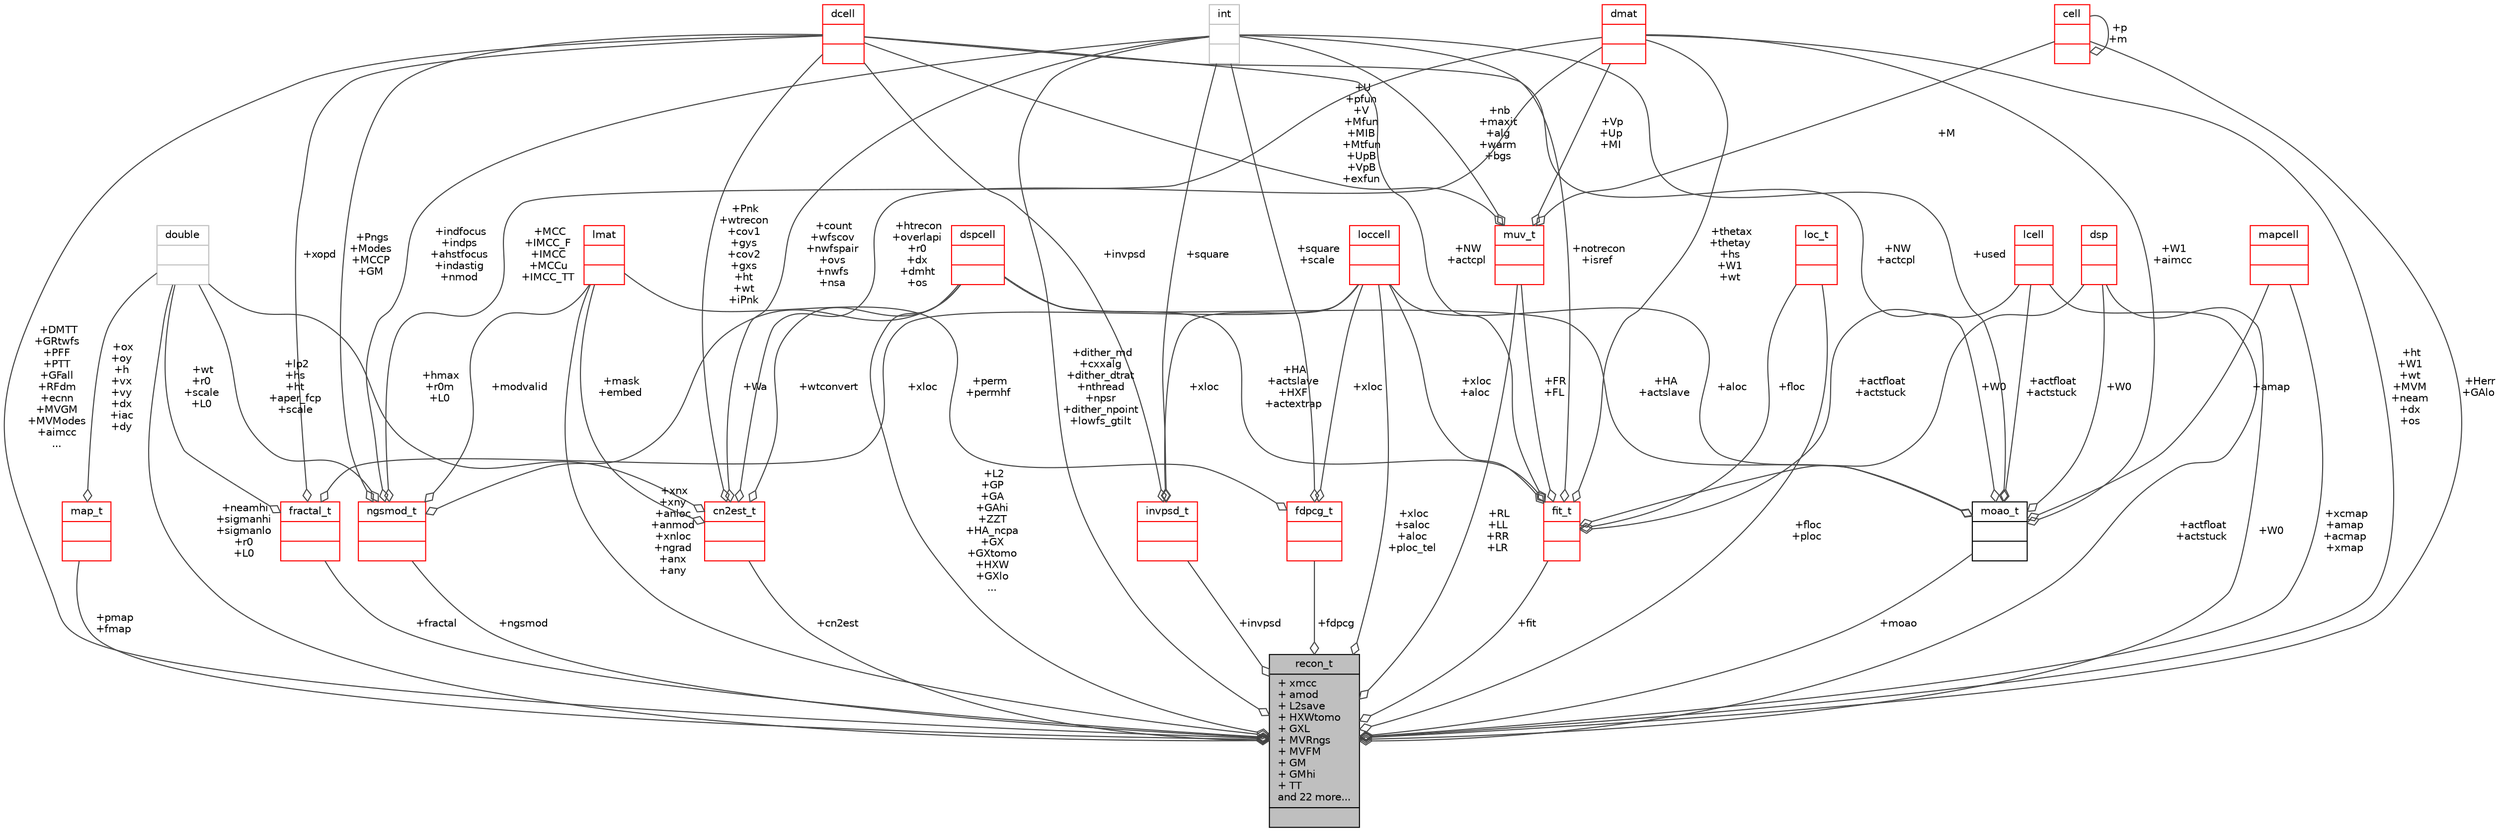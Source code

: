 digraph "recon_t"
{
 // INTERACTIVE_SVG=YES
  bgcolor="transparent";
  edge [fontname="Helvetica",fontsize="10",labelfontname="Helvetica",labelfontsize="10"];
  node [fontname="Helvetica",fontsize="10",shape=record];
  Node183 [label="{recon_t\n|+ xmcc\l+ amod\l+ L2save\l+ HXWtomo\l+ GXL\l+ MVRngs\l+ MVFM\l+ GM\l+ GMhi\l+ TT\land 22 more...\l|}",height=0.2,width=0.4,color="black", fillcolor="grey75", style="filled", fontcolor="black"];
  Node184 -> Node183 [color="grey25",fontsize="10",style="solid",label=" +DMTT\n+GRtwfs\n+PFF\n+PTT\n+GFall\n+RFdm\n+ecnn\n+MVGM\n+MVModes\n+aimcc\n..." ,arrowhead="odiamond",fontname="Helvetica"];
  Node184 [label="{dcell\n||}",height=0.2,width=0.4,color="red",URL="$type_8h.html#structdcell"];
  Node186 -> Node183 [color="grey25",fontsize="10",style="solid",label=" +xloc\n+saloc\n+aloc\n+ploc_tel" ,arrowhead="odiamond",fontname="Helvetica"];
  Node186 [label="{loccell\n||}",height=0.2,width=0.4,color="red",URL="$type_8h.html#structloccell"];
  Node188 -> Node183 [color="grey25",fontsize="10",style="solid",label=" +L2\n+GP\n+GA\n+GAhi\n+ZZT\n+HA_ncpa\n+GX\n+GXtomo\n+HXW\n+GXlo\n..." ,arrowhead="odiamond",fontname="Helvetica"];
  Node188 [label="{dspcell\n||}",height=0.2,width=0.4,color="red",URL="$type_8h.html#structdspcell"];
  Node190 -> Node183 [color="grey25",fontsize="10",style="solid",label=" +Herr\n+GAlo" ,arrowhead="odiamond",fontname="Helvetica"];
  Node190 [label="{cell\n||}",height=0.2,width=0.4,color="red",URL="$type_8h.html#structcell"];
  Node190 -> Node190 [color="grey25",fontsize="10",style="solid",label=" +p\n+m" ,arrowhead="odiamond",fontname="Helvetica"];
  Node200 -> Node183 [color="grey25",fontsize="10",style="solid",label=" +neamhi\n+sigmanhi\n+sigmanlo\n+r0\n+L0" ,arrowhead="odiamond",fontname="Helvetica"];
  Node200 [label="{double\n||}",height=0.2,width=0.4,color="grey75"];
  Node201 -> Node183 [color="grey25",fontsize="10",style="solid",label=" +cn2est" ,arrowhead="odiamond",fontname="Helvetica"];
  Node201 [label="{cn2est_t\n||}",height=0.2,width=0.4,color="red",URL="$cn2est_8h.html#structcn2est__t"];
  Node184 -> Node201 [color="grey25",fontsize="10",style="solid",label=" +Pnk\n+wtrecon\n+cov1\n+gys\n+cov2\n+gxs\n+ht\n+wt\n+iPnk" ,arrowhead="odiamond",fontname="Helvetica"];
  Node188 -> Node201 [color="grey25",fontsize="10",style="solid",label=" +wtconvert" ,arrowhead="odiamond",fontname="Helvetica"];
  Node200 -> Node201 [color="grey25",fontsize="10",style="solid",label=" +hmax\n+r0m\n+L0" ,arrowhead="odiamond",fontname="Helvetica"];
  Node202 -> Node201 [color="grey25",fontsize="10",style="solid",label=" +mask\n+embed" ,arrowhead="odiamond",fontname="Helvetica"];
  Node202 [label="{lmat\n||}",height=0.2,width=0.4,color="red",URL="$type_8h.html#structlmat"];
  Node193 -> Node201 [color="grey25",fontsize="10",style="solid",label=" +count\n+wfscov\n+nwfspair\n+ovs\n+nwfs\n+nsa" ,arrowhead="odiamond",fontname="Helvetica"];
  Node193 [label="{int\n||}",height=0.2,width=0.4,color="grey75"];
  Node205 -> Node201 [color="grey25",fontsize="10",style="solid",label=" +htrecon\n+overlapi\n+r0\n+dx\n+dmht\n+os" ,arrowhead="odiamond",fontname="Helvetica"];
  Node205 [label="{dmat\n||}",height=0.2,width=0.4,color="red",URL="$type_8h.html#structdmat"];
  Node209 -> Node183 [color="grey25",fontsize="10",style="solid",label=" +ngsmod" ,arrowhead="odiamond",fontname="Helvetica"];
  Node209 [label="{ngsmod_t\n||}",height=0.2,width=0.4,color="red",URL="$maos_2types_8h.html#structngsmod__t"];
  Node184 -> Node209 [color="grey25",fontsize="10",style="solid",label=" +Pngs\n+Modes\n+MCCP\n+GM" ,arrowhead="odiamond",fontname="Helvetica"];
  Node188 -> Node209 [color="grey25",fontsize="10",style="solid",label=" +Wa" ,arrowhead="odiamond",fontname="Helvetica"];
  Node200 -> Node209 [color="grey25",fontsize="10",style="solid",label=" +lp2\n+hs\n+ht\n+aper_fcp\n+scale" ,arrowhead="odiamond",fontname="Helvetica"];
  Node202 -> Node209 [color="grey25",fontsize="10",style="solid",label=" +modvalid" ,arrowhead="odiamond",fontname="Helvetica"];
  Node193 -> Node209 [color="grey25",fontsize="10",style="solid",label=" +indfocus\n+indps\n+ahstfocus\n+indastig\n+nmod" ,arrowhead="odiamond",fontname="Helvetica"];
  Node205 -> Node209 [color="grey25",fontsize="10",style="solid",label=" +MCC\n+IMCC_F\n+IMCC\n+MCCu\n+IMCC_TT" ,arrowhead="odiamond",fontname="Helvetica"];
  Node212 -> Node183 [color="grey25",fontsize="10",style="solid",label=" +moao" ,arrowhead="odiamond",fontname="Helvetica"];
  Node212 [label="{moao_t\n||}",height=0.2,width=0.4,color="black",URL="$maos_2types_8h.html#structmoao__t"];
  Node184 -> Node212 [color="grey25",fontsize="10",style="solid",label=" +NW\n+actcpl" ,arrowhead="odiamond",fontname="Helvetica"];
  Node186 -> Node212 [color="grey25",fontsize="10",style="solid",label=" +aloc" ,arrowhead="odiamond",fontname="Helvetica"];
  Node188 -> Node212 [color="grey25",fontsize="10",style="solid",label=" +HA\n+actslave" ,arrowhead="odiamond",fontname="Helvetica"];
  Node213 -> Node212 [color="grey25",fontsize="10",style="solid",label=" +actfloat\n+actstuck" ,arrowhead="odiamond",fontname="Helvetica"];
  Node213 [label="{lcell\n||}",height=0.2,width=0.4,color="red",URL="$type_8h.html#structlcell"];
  Node193 -> Node212 [color="grey25",fontsize="10",style="solid",label=" +used" ,arrowhead="odiamond",fontname="Helvetica"];
  Node205 -> Node212 [color="grey25",fontsize="10",style="solid",label=" +W1\n+aimcc" ,arrowhead="odiamond",fontname="Helvetica"];
  Node215 -> Node212 [color="grey25",fontsize="10",style="solid",label=" +amap" ,arrowhead="odiamond",fontname="Helvetica"];
  Node215 [label="{mapcell\n||}",height=0.2,width=0.4,color="red",URL="$type_8h.html#structmapcell"];
  Node217 -> Node212 [color="grey25",fontsize="10",style="solid",label=" +W0" ,arrowhead="odiamond",fontname="Helvetica"];
  Node217 [label="{dsp\n||}",height=0.2,width=0.4,color="red",URL="$type_8h.html#structdsp"];
  Node219 -> Node183 [color="grey25",fontsize="10",style="solid",label=" +invpsd" ,arrowhead="odiamond",fontname="Helvetica"];
  Node219 [label="{invpsd_t\n||}",height=0.2,width=0.4,color="red",URL="$maos_2types_8h.html#structinvpsd__t"];
  Node186 -> Node219 [color="grey25",fontsize="10",style="solid",label=" +xloc" ,arrowhead="odiamond",fontname="Helvetica"];
  Node184 -> Node219 [color="grey25",fontsize="10",style="solid",label=" +invpsd" ,arrowhead="odiamond",fontname="Helvetica"];
  Node193 -> Node219 [color="grey25",fontsize="10",style="solid",label=" +square" ,arrowhead="odiamond",fontname="Helvetica"];
  Node202 -> Node183 [color="grey25",fontsize="10",style="solid",label=" +xnx\n+xny\n+anloc\n+anmod\n+xnloc\n+ngrad\n+anx\n+any" ,arrowhead="odiamond",fontname="Helvetica"];
  Node220 -> Node183 [color="grey25",fontsize="10",style="solid",label=" +fractal" ,arrowhead="odiamond",fontname="Helvetica"];
  Node220 [label="{fractal_t\n||}",height=0.2,width=0.4,color="red",URL="$maos_2types_8h.html#structfractal__t"];
  Node186 -> Node220 [color="grey25",fontsize="10",style="solid",label=" +xloc" ,arrowhead="odiamond",fontname="Helvetica"];
  Node184 -> Node220 [color="grey25",fontsize="10",style="solid",label=" +xopd" ,arrowhead="odiamond",fontname="Helvetica"];
  Node200 -> Node220 [color="grey25",fontsize="10",style="solid",label=" +wt\n+r0\n+scale\n+L0" ,arrowhead="odiamond",fontname="Helvetica"];
  Node213 -> Node183 [color="grey25",fontsize="10",style="solid",label=" +actfloat\n+actstuck" ,arrowhead="odiamond",fontname="Helvetica"];
  Node193 -> Node183 [color="grey25",fontsize="10",style="solid",label=" +dither_md\n+cxxalg\n+dither_dtrat\n+nthread\n+npsr\n+dither_npoint\n+lowfs_gtilt" ,arrowhead="odiamond",fontname="Helvetica"];
  Node221 -> Node183 [color="grey25",fontsize="10",style="solid",label=" +pmap\n+fmap" ,arrowhead="odiamond",fontname="Helvetica"];
  Node221 [label="{map_t\n||}",height=0.2,width=0.4,color="red",URL="$type_8h.html#structmap__t"];
  Node200 -> Node221 [color="grey25",fontsize="10",style="solid",label=" +ox\n+oy\n+h\n+vx\n+vy\n+dx\n+iac\n+dy" ,arrowhead="odiamond",fontname="Helvetica"];
  Node215 -> Node183 [color="grey25",fontsize="10",style="solid",label=" +xcmap\n+amap\n+acmap\n+xmap" ,arrowhead="odiamond",fontname="Helvetica"];
  Node205 -> Node183 [color="grey25",fontsize="10",style="solid",label=" +ht\n+W1\n+wt\n+MVM\n+neam\n+dx\n+os" ,arrowhead="odiamond",fontname="Helvetica"];
  Node223 -> Node183 [color="grey25",fontsize="10",style="solid",label=" +RL\n+LL\n+RR\n+LR" ,arrowhead="odiamond",fontname="Helvetica"];
  Node223 [label="{muv_t\n||}",height=0.2,width=0.4,color="red",URL="$muv_8h.html#structmuv__t"];
  Node184 -> Node223 [color="grey25",fontsize="10",style="solid",label=" +U\n+pfun\n+V\n+Mfun\n+MIB\n+Mtfun\n+UpB\n+VpB\n+exfun" ,arrowhead="odiamond",fontname="Helvetica"];
  Node190 -> Node223 [color="grey25",fontsize="10",style="solid",label=" +M" ,arrowhead="odiamond",fontname="Helvetica"];
  Node193 -> Node223 [color="grey25",fontsize="10",style="solid",label=" +nb\n+maxit\n+alg\n+warm\n+bgs" ,arrowhead="odiamond",fontname="Helvetica"];
  Node205 -> Node223 [color="grey25",fontsize="10",style="solid",label=" +Vp\n+Up\n+MI" ,arrowhead="odiamond",fontname="Helvetica"];
  Node217 -> Node183 [color="grey25",fontsize="10",style="solid",label=" +W0" ,arrowhead="odiamond",fontname="Helvetica"];
  Node227 -> Node183 [color="grey25",fontsize="10",style="solid",label=" +fdpcg" ,arrowhead="odiamond",fontname="Helvetica"];
  Node227 [label="{fdpcg_t\n||}",height=0.2,width=0.4,color="red",URL="$maos_2types_8h.html#structfdpcg__t"];
  Node186 -> Node227 [color="grey25",fontsize="10",style="solid",label=" +xloc" ,arrowhead="odiamond",fontname="Helvetica"];
  Node202 -> Node227 [color="grey25",fontsize="10",style="solid",label=" +perm\n+permhf" ,arrowhead="odiamond",fontname="Helvetica"];
  Node193 -> Node227 [color="grey25",fontsize="10",style="solid",label=" +square\n+scale" ,arrowhead="odiamond",fontname="Helvetica"];
  Node230 -> Node183 [color="grey25",fontsize="10",style="solid",label=" +fit" ,arrowhead="odiamond",fontname="Helvetica"];
  Node230 [label="{fit_t\n||}",height=0.2,width=0.4,color="red",URL="$maos_2types_8h.html#structfit__t"];
  Node184 -> Node230 [color="grey25",fontsize="10",style="solid",label=" +NW\n+actcpl" ,arrowhead="odiamond",fontname="Helvetica"];
  Node186 -> Node230 [color="grey25",fontsize="10",style="solid",label=" +xloc\n+aloc" ,arrowhead="odiamond",fontname="Helvetica"];
  Node188 -> Node230 [color="grey25",fontsize="10",style="solid",label=" +HA\n+actslave\n+HXF\n+actextrap" ,arrowhead="odiamond",fontname="Helvetica"];
  Node213 -> Node230 [color="grey25",fontsize="10",style="solid",label=" +actfloat\n+actstuck" ,arrowhead="odiamond",fontname="Helvetica"];
  Node193 -> Node230 [color="grey25",fontsize="10",style="solid",label=" +notrecon\n+isref" ,arrowhead="odiamond",fontname="Helvetica"];
  Node205 -> Node230 [color="grey25",fontsize="10",style="solid",label=" +thetax\n+thetay\n+hs\n+W1\n+wt" ,arrowhead="odiamond",fontname="Helvetica"];
  Node223 -> Node230 [color="grey25",fontsize="10",style="solid",label=" +FR\n+FL" ,arrowhead="odiamond",fontname="Helvetica"];
  Node217 -> Node230 [color="grey25",fontsize="10",style="solid",label=" +W0" ,arrowhead="odiamond",fontname="Helvetica"];
  Node232 -> Node230 [color="grey25",fontsize="10",style="solid",label=" +floc" ,arrowhead="odiamond",fontname="Helvetica"];
  Node232 [label="{loc_t\n||}",height=0.2,width=0.4,color="red",URL="$type_8h.html#structloc__t"];
  Node232 -> Node183 [color="grey25",fontsize="10",style="solid",label=" +floc\n+ploc" ,arrowhead="odiamond",fontname="Helvetica"];
}
